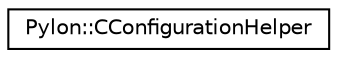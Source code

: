 digraph "Graphical Class Hierarchy"
{
  edge [fontname="Helvetica",fontsize="10",labelfontname="Helvetica",labelfontsize="10"];
  node [fontname="Helvetica",fontsize="10",shape=record];
  rankdir="LR";
  Node1 [label="Pylon::CConfigurationHelper",height=0.2,width=0.4,color="black", fillcolor="white", style="filled",URL="$class_pylon_1_1_c_configuration_helper.html",tooltip="Helper functions for different camera configuration classes. "];
}

